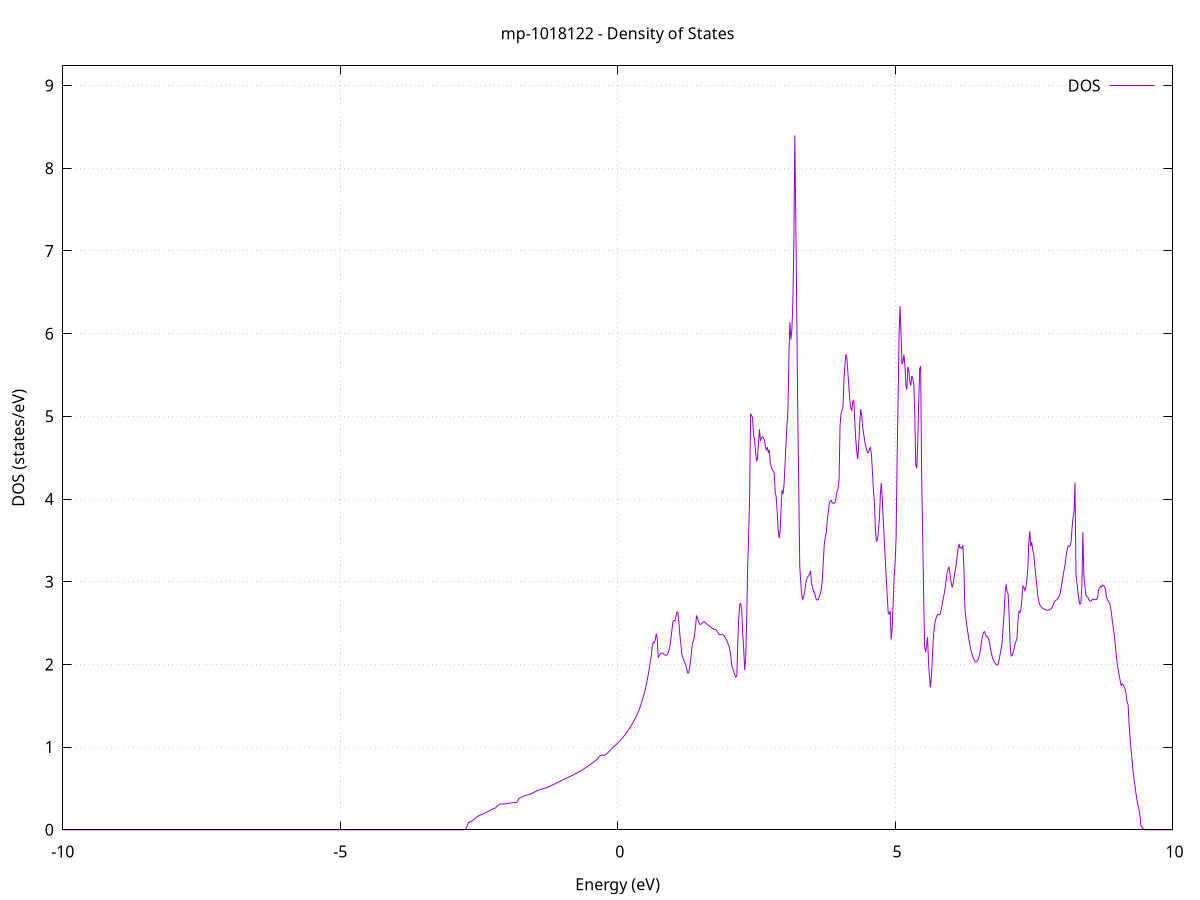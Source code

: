 set title 'mp-1018122 - Density of States'
set xlabel 'Energy (eV)'
set ylabel 'DOS (states/eV)'
set grid
set xrange [-10:10]
set yrange [0:9.238]
set xzeroaxis lt -1
set terminal png size 800,600
set output 'mp-1018122_dos_gnuplot.png'
plot '-' using 1:2 with lines title 'DOS'
-24.303800 0.000000
-24.286100 0.000000
-24.268400 0.000000
-24.250600 0.000000
-24.232900 0.000000
-24.215200 0.000000
-24.197500 0.000000
-24.179800 0.000000
-24.162100 0.000000
-24.144300 0.000000
-24.126600 0.000000
-24.108900 0.000000
-24.091200 0.000000
-24.073500 0.000000
-24.055800 0.000000
-24.038000 0.000000
-24.020300 0.000000
-24.002600 0.000000
-23.984900 0.000000
-23.967200 0.000000
-23.949400 0.000000
-23.931700 0.000000
-23.914000 0.000000
-23.896300 0.000000
-23.878600 0.000000
-23.860900 0.000000
-23.843100 0.000000
-23.825400 0.000000
-23.807700 0.000000
-23.790000 0.000000
-23.772300 0.000000
-23.754600 0.000000
-23.736800 0.000000
-23.719100 0.000000
-23.701400 0.000000
-23.683700 0.000000
-23.666000 0.000000
-23.648300 0.000000
-23.630500 0.000000
-23.612800 0.000000
-23.595100 0.000000
-23.577400 0.000000
-23.559700 0.000000
-23.541900 0.000000
-23.524200 0.000000
-23.506500 0.000000
-23.488800 0.000000
-23.471100 0.000000
-23.453400 0.000000
-23.435600 0.000000
-23.417900 0.000000
-23.400200 0.000000
-23.382500 0.000000
-23.364800 0.000000
-23.347100 0.000000
-23.329300 0.000000
-23.311600 0.000000
-23.293900 0.000000
-23.276200 0.000000
-23.258500 0.000000
-23.240800 0.000000
-23.223000 0.000000
-23.205300 0.000000
-23.187600 0.000000
-23.169900 0.000000
-23.152200 0.000000
-23.134500 0.000000
-23.116700 0.000000
-23.099000 0.000000
-23.081300 0.000000
-23.063600 0.000000
-23.045900 0.000000
-23.028100 0.000000
-23.010400 0.000000
-22.992700 0.000000
-22.975000 0.000000
-22.957300 0.000000
-22.939600 0.000000
-22.921800 0.000000
-22.904100 0.000000
-22.886400 0.000000
-22.868700 0.000000
-22.851000 0.000000
-22.833300 0.000000
-22.815500 0.000000
-22.797800 0.000000
-22.780100 0.000000
-22.762400 0.000000
-22.744700 0.000000
-22.727000 0.000000
-22.709200 0.000000
-22.691500 0.464300
-22.673800 4.706600
-22.656100 8.937700
-22.638400 17.661100
-22.620700 22.810300
-22.602900 31.928300
-22.585200 40.017700
-22.567500 42.193900
-22.549800 27.459400
-22.532100 26.727200
-22.514300 30.446400
-22.496600 17.207900
-22.478900 11.191600
-22.461200 16.573300
-22.443500 19.056300
-22.425800 22.320900
-22.408000 23.571600
-22.390300 25.621300
-22.372600 24.161300
-22.354900 34.242300
-22.337200 42.546800
-22.319500 42.907500
-22.301700 42.878300
-22.284000 36.533100
-22.266300 45.008000
-22.248600 49.821500
-22.230900 68.452600
-22.213200 61.173600
-22.195400 65.608700
-22.177700 45.487800
-22.160000 30.640400
-22.142300 21.633100
-22.124600 13.661900
-22.106800 2.017700
-22.089100 0.000000
-22.071400 0.000000
-22.053700 0.000000
-22.036000 0.000000
-22.018300 0.000000
-22.000500 0.000000
-21.982800 0.000000
-21.965100 0.000000
-21.947400 0.000000
-21.929700 0.000000
-21.912000 0.000000
-21.894200 0.000000
-21.876500 0.000000
-21.858800 0.000000
-21.841100 0.000000
-21.823400 0.000000
-21.805700 0.000000
-21.787900 0.000000
-21.770200 0.000000
-21.752500 0.000000
-21.734800 0.000000
-21.717100 0.000000
-21.699400 0.000000
-21.681600 0.000000
-21.663900 0.000000
-21.646200 0.000000
-21.628500 0.000000
-21.610800 0.000000
-21.593000 0.000000
-21.575300 0.000000
-21.557600 0.000000
-21.539900 0.000000
-21.522200 0.000000
-21.504500 0.000000
-21.486700 0.000000
-21.469000 0.000000
-21.451300 0.000000
-21.433600 0.000000
-21.415900 0.000000
-21.398200 0.000000
-21.380400 0.000000
-21.362700 0.000000
-21.345000 0.000000
-21.327300 0.000000
-21.309600 0.000000
-21.291900 0.000000
-21.274100 0.000000
-21.256400 0.000000
-21.238700 0.000000
-21.221000 0.000000
-21.203300 0.000000
-21.185600 0.000000
-21.167800 0.000000
-21.150100 0.000000
-21.132400 0.000000
-21.114700 0.000000
-21.097000 0.000000
-21.079200 0.000000
-21.061500 0.000000
-21.043800 0.000000
-21.026100 0.000000
-21.008400 0.000000
-20.990700 0.000000
-20.972900 0.000000
-20.955200 0.000000
-20.937500 0.000000
-20.919800 0.000000
-20.902100 0.000000
-20.884400 0.000000
-20.866600 0.000000
-20.848900 0.000000
-20.831200 0.000000
-20.813500 0.000000
-20.795800 0.000000
-20.778100 0.000000
-20.760300 0.000000
-20.742600 0.000000
-20.724900 0.000000
-20.707200 0.000000
-20.689500 0.000000
-20.671700 0.000000
-20.654000 0.000000
-20.636300 0.000000
-20.618600 0.000000
-20.600900 0.000000
-20.583200 0.000000
-20.565400 0.000000
-20.547700 0.000000
-20.530000 0.000000
-20.512300 0.000000
-20.494600 0.000000
-20.476900 0.000000
-20.459100 0.000000
-20.441400 0.000000
-20.423700 0.000000
-20.406000 0.000000
-20.388300 0.000000
-20.370600 0.000000
-20.352800 0.000000
-20.335100 0.000000
-20.317400 0.000000
-20.299700 0.000000
-20.282000 0.000000
-20.264300 0.000000
-20.246500 0.000000
-20.228800 0.000000
-20.211100 0.000000
-20.193400 0.000000
-20.175700 0.000000
-20.157900 0.000000
-20.140200 0.000000
-20.122500 0.000000
-20.104800 0.000000
-20.087100 0.000000
-20.069400 0.000000
-20.051600 0.000000
-20.033900 0.000000
-20.016200 0.000000
-19.998500 0.000000
-19.980800 0.000000
-19.963100 0.000000
-19.945300 0.000000
-19.927600 0.000000
-19.909900 0.000000
-19.892200 0.000000
-19.874500 0.000000
-19.856800 0.000000
-19.839000 0.000000
-19.821300 0.000000
-19.803600 0.000000
-19.785900 0.000000
-19.768200 0.000000
-19.750500 0.000000
-19.732700 0.000000
-19.715000 0.000000
-19.697300 0.000000
-19.679600 0.000000
-19.661900 0.000000
-19.644100 0.000000
-19.626400 0.000000
-19.608700 0.000000
-19.591000 0.000000
-19.573300 0.000000
-19.555600 0.000000
-19.537800 0.000000
-19.520100 0.000000
-19.502400 0.000000
-19.484700 0.000000
-19.467000 0.000000
-19.449300 0.000000
-19.431500 0.000000
-19.413800 0.000000
-19.396100 0.000000
-19.378400 0.000000
-19.360700 0.000000
-19.343000 0.000000
-19.325200 0.000000
-19.307500 0.000000
-19.289800 0.000000
-19.272100 0.000000
-19.254400 0.000000
-19.236600 0.000000
-19.218900 0.000000
-19.201200 0.000000
-19.183500 0.000000
-19.165800 0.000000
-19.148100 0.000000
-19.130300 0.000000
-19.112600 0.000000
-19.094900 0.000000
-19.077200 0.000000
-19.059500 0.000000
-19.041800 0.000000
-19.024000 0.000000
-19.006300 0.000000
-18.988600 0.000000
-18.970900 0.000000
-18.953200 0.000000
-18.935500 0.000000
-18.917700 0.000000
-18.900000 0.000000
-18.882300 0.000000
-18.864600 0.000000
-18.846900 0.000000
-18.829200 0.000000
-18.811400 0.000000
-18.793700 0.000000
-18.776000 0.000000
-18.758300 0.000000
-18.740600 0.000000
-18.722800 0.000000
-18.705100 0.000000
-18.687400 0.000000
-18.669700 0.000000
-18.652000 0.000000
-18.634300 0.000000
-18.616500 0.000000
-18.598800 0.000000
-18.581100 0.000000
-18.563400 0.000000
-18.545700 0.000000
-18.528000 0.000000
-18.510200 0.000000
-18.492500 0.000000
-18.474800 0.000000
-18.457100 0.000000
-18.439400 0.000000
-18.421700 0.000000
-18.403900 0.000000
-18.386200 0.000000
-18.368500 0.000000
-18.350800 0.000000
-18.333100 0.000000
-18.315400 0.000000
-18.297600 0.000000
-18.279900 0.000000
-18.262200 0.000000
-18.244500 0.000000
-18.226800 0.000000
-18.209000 0.000000
-18.191300 0.000000
-18.173600 0.000000
-18.155900 0.000000
-18.138200 0.000000
-18.120500 0.000000
-18.102700 0.000000
-18.085000 0.000000
-18.067300 0.000000
-18.049600 0.000000
-18.031900 0.000000
-18.014200 0.000000
-17.996400 0.000000
-17.978700 0.000000
-17.961000 0.000000
-17.943300 0.000000
-17.925600 0.000000
-17.907900 0.000000
-17.890100 0.000000
-17.872400 0.000000
-17.854700 0.000000
-17.837000 0.000000
-17.819300 0.000000
-17.801600 0.000000
-17.783800 0.000000
-17.766100 0.000000
-17.748400 0.000000
-17.730700 0.000000
-17.713000 0.000000
-17.695200 0.000000
-17.677500 0.000000
-17.659800 0.000000
-17.642100 0.000000
-17.624400 0.000000
-17.606700 0.000000
-17.588900 0.000000
-17.571200 0.000000
-17.553500 0.000000
-17.535800 0.000000
-17.518100 0.000000
-17.500400 0.000000
-17.482600 0.000000
-17.464900 0.000000
-17.447200 0.000000
-17.429500 0.000000
-17.411800 0.000000
-17.394100 0.000000
-17.376300 0.000000
-17.358600 0.000000
-17.340900 0.000000
-17.323200 0.000000
-17.305500 0.000000
-17.287700 0.000000
-17.270000 0.000000
-17.252300 0.000000
-17.234600 0.000000
-17.216900 0.000000
-17.199200 0.000000
-17.181400 0.000000
-17.163700 0.000000
-17.146000 0.000000
-17.128300 0.000000
-17.110600 0.000000
-17.092900 0.000000
-17.075100 0.000000
-17.057400 0.000000
-17.039700 0.000000
-17.022000 0.000000
-17.004300 0.000000
-16.986600 0.000000
-16.968800 0.000000
-16.951100 0.000000
-16.933400 0.000000
-16.915700 0.000000
-16.898000 0.000000
-16.880300 0.000000
-16.862500 0.000000
-16.844800 0.000000
-16.827100 0.000000
-16.809400 0.000000
-16.791700 0.000000
-16.773900 0.000000
-16.756200 0.000000
-16.738500 0.000000
-16.720800 0.000000
-16.703100 0.000000
-16.685400 0.000000
-16.667600 0.000000
-16.649900 0.000000
-16.632200 0.000000
-16.614500 0.000000
-16.596800 0.000000
-16.579100 0.000000
-16.561300 0.000000
-16.543600 0.000000
-16.525900 0.000000
-16.508200 0.000000
-16.490500 0.000000
-16.472800 0.000000
-16.455000 0.000000
-16.437300 0.000000
-16.419600 0.000000
-16.401900 0.000000
-16.384200 0.000000
-16.366500 0.000000
-16.348700 0.000000
-16.331000 0.000000
-16.313300 0.000000
-16.295600 0.000000
-16.277900 0.000000
-16.260100 0.000000
-16.242400 0.000000
-16.224700 0.000000
-16.207000 0.000000
-16.189300 0.000000
-16.171600 0.000000
-16.153800 0.000000
-16.136100 0.000000
-16.118400 0.000000
-16.100700 0.000000
-16.083000 0.000000
-16.065300 0.000000
-16.047500 0.000000
-16.029800 0.000000
-16.012100 0.000000
-15.994400 0.000000
-15.976700 0.000000
-15.959000 0.000000
-15.941200 0.000000
-15.923500 0.000000
-15.905800 0.000000
-15.888100 0.000000
-15.870400 0.000000
-15.852600 0.000000
-15.834900 0.000000
-15.817200 0.000000
-15.799500 0.000000
-15.781800 0.000000
-15.764100 0.000000
-15.746300 0.000000
-15.728600 0.000000
-15.710900 0.000000
-15.693200 0.000000
-15.675500 0.000000
-15.657800 0.000000
-15.640000 0.000000
-15.622300 0.000000
-15.604600 0.000000
-15.586900 0.000000
-15.569200 0.000000
-15.551500 0.000000
-15.533700 0.000000
-15.516000 0.000000
-15.498300 0.000000
-15.480600 0.000000
-15.462900 0.000000
-15.445200 0.000000
-15.427400 0.000000
-15.409700 0.000000
-15.392000 0.000000
-15.374300 0.000000
-15.356600 0.000000
-15.338800 0.000000
-15.321100 0.000000
-15.303400 0.000000
-15.285700 0.000000
-15.268000 0.000000
-15.250300 0.000000
-15.232500 0.000000
-15.214800 0.000000
-15.197100 0.000000
-15.179400 0.000000
-15.161700 0.000000
-15.144000 0.000000
-15.126200 0.000000
-15.108500 0.000000
-15.090800 0.000000
-15.073100 0.000000
-15.055400 0.000000
-15.037700 0.000000
-15.019900 0.000000
-15.002200 0.000000
-14.984500 0.000000
-14.966800 0.000000
-14.949100 0.000000
-14.931400 0.000000
-14.913600 0.000000
-14.895900 0.000000
-14.878200 0.000000
-14.860500 0.000000
-14.842800 0.000000
-14.825000 0.000000
-14.807300 0.000000
-14.789600 0.000000
-14.771900 0.000000
-14.754200 0.000000
-14.736500 0.000000
-14.718700 0.000000
-14.701000 0.000000
-14.683300 0.000000
-14.665600 0.000000
-14.647900 0.000000
-14.630200 0.000000
-14.612400 0.000000
-14.594700 0.000000
-14.577000 0.000000
-14.559300 0.000000
-14.541600 0.000000
-14.523900 0.000000
-14.506100 0.000000
-14.488400 0.000000
-14.470700 0.000000
-14.453000 0.000000
-14.435300 0.000000
-14.417500 0.000000
-14.399800 0.000000
-14.382100 0.000000
-14.364400 0.000000
-14.346700 0.000000
-14.329000 0.000000
-14.311200 0.000000
-14.293500 0.000000
-14.275800 0.000000
-14.258100 0.000000
-14.240400 0.000000
-14.222700 0.000000
-14.204900 0.000000
-14.187200 0.000000
-14.169500 0.000000
-14.151800 0.000000
-14.134100 0.000000
-14.116400 0.000000
-14.098600 0.000000
-14.080900 0.000000
-14.063200 0.000000
-14.045500 0.000000
-14.027800 0.000000
-14.010100 0.000000
-13.992300 0.000000
-13.974600 0.000000
-13.956900 0.000000
-13.939200 0.000000
-13.921500 0.000000
-13.903700 0.000000
-13.886000 0.000000
-13.868300 0.000000
-13.850600 0.000000
-13.832900 0.000000
-13.815200 0.000000
-13.797400 0.000000
-13.779700 0.000000
-13.762000 0.000000
-13.744300 0.000000
-13.726600 0.000000
-13.708900 0.000000
-13.691100 0.000000
-13.673400 0.000000
-13.655700 0.000000
-13.638000 0.000000
-13.620300 0.000000
-13.602600 0.000000
-13.584800 0.000000
-13.567100 0.000000
-13.549400 0.000000
-13.531700 0.000000
-13.514000 0.000000
-13.496300 0.000000
-13.478500 0.000000
-13.460800 0.000000
-13.443100 0.000000
-13.425400 0.000000
-13.407700 0.000000
-13.389900 0.000000
-13.372200 0.000000
-13.354500 0.000000
-13.336800 0.000000
-13.319100 0.000000
-13.301400 0.000000
-13.283600 0.000000
-13.265900 0.000000
-13.248200 0.000000
-13.230500 0.000000
-13.212800 0.000000
-13.195100 0.000000
-13.177300 0.000000
-13.159600 0.000000
-13.141900 0.000000
-13.124200 0.000000
-13.106500 0.000000
-13.088800 0.000000
-13.071000 0.000000
-13.053300 0.000000
-13.035600 0.000000
-13.017900 0.000000
-13.000200 0.000000
-12.982400 0.000000
-12.964700 0.000000
-12.947000 0.000000
-12.929300 0.000000
-12.911600 0.000000
-12.893900 0.000000
-12.876100 0.000000
-12.858400 0.000000
-12.840700 0.000000
-12.823000 0.000000
-12.805300 0.000000
-12.787600 0.000000
-12.769800 0.000000
-12.752100 0.000000
-12.734400 0.000000
-12.716700 0.000000
-12.699000 0.000000
-12.681300 0.000000
-12.663500 0.000000
-12.645800 0.000000
-12.628100 0.000000
-12.610400 0.000000
-12.592700 0.000000
-12.575000 0.000000
-12.557200 0.000000
-12.539500 0.000000
-12.521800 0.000000
-12.504100 0.000000
-12.486400 0.000000
-12.468600 0.000000
-12.450900 0.000000
-12.433200 0.000000
-12.415500 0.000000
-12.397800 0.000000
-12.380100 0.000000
-12.362300 0.000000
-12.344600 0.000000
-12.326900 0.000000
-12.309200 0.000000
-12.291500 0.000000
-12.273800 0.000000
-12.256000 0.000000
-12.238300 0.000000
-12.220600 0.000000
-12.202900 0.000000
-12.185200 0.000000
-12.167500 0.000000
-12.149700 0.000000
-12.132000 0.000000
-12.114300 0.000000
-12.096600 0.000000
-12.078900 0.000000
-12.061200 0.000000
-12.043400 0.000000
-12.025700 0.000000
-12.008000 0.000000
-11.990300 0.000000
-11.972600 0.000000
-11.954800 0.000000
-11.937100 0.000000
-11.919400 0.000000
-11.901700 0.000000
-11.884000 0.000000
-11.866300 0.000000
-11.848500 0.000000
-11.830800 0.000000
-11.813100 0.000000
-11.795400 0.000000
-11.777700 0.000000
-11.760000 0.000000
-11.742200 0.000000
-11.724500 0.000000
-11.706800 0.000000
-11.689100 0.000000
-11.671400 0.000000
-11.653700 0.000000
-11.635900 0.000000
-11.618200 0.000000
-11.600500 0.000000
-11.582800 0.000000
-11.565100 0.000000
-11.547400 0.000000
-11.529600 0.000000
-11.511900 0.000000
-11.494200 0.000000
-11.476500 0.000000
-11.458800 0.000000
-11.441000 0.000000
-11.423300 0.000000
-11.405600 0.000000
-11.387900 0.000000
-11.370200 0.000000
-11.352500 0.000000
-11.334700 0.000000
-11.317000 0.000000
-11.299300 0.000000
-11.281600 0.000000
-11.263900 0.000000
-11.246200 0.000000
-11.228400 0.000000
-11.210700 0.000000
-11.193000 0.000000
-11.175300 0.000000
-11.157600 0.000000
-11.139900 0.000000
-11.122100 0.000000
-11.104400 0.000000
-11.086700 0.000000
-11.069000 0.000000
-11.051300 0.000000
-11.033500 0.000000
-11.015800 0.000000
-10.998100 0.000000
-10.980400 0.000000
-10.962700 0.000000
-10.945000 0.000000
-10.927200 0.000000
-10.909500 0.000000
-10.891800 0.000000
-10.874100 0.000000
-10.856400 0.000000
-10.838700 0.000000
-10.820900 0.000000
-10.803200 0.000000
-10.785500 0.000000
-10.767800 0.000000
-10.750100 0.000000
-10.732400 0.000000
-10.714600 0.000000
-10.696900 0.000000
-10.679200 0.000000
-10.661500 0.000000
-10.643800 0.000000
-10.626100 0.000000
-10.608300 0.000000
-10.590600 0.000000
-10.572900 0.000000
-10.555200 0.000000
-10.537500 0.000000
-10.519700 0.000000
-10.502000 0.000000
-10.484300 0.000000
-10.466600 0.000000
-10.448900 0.000000
-10.431200 0.000000
-10.413400 0.000000
-10.395700 0.000000
-10.378000 0.000000
-10.360300 0.000000
-10.342600 0.000000
-10.324900 0.000000
-10.307100 0.000000
-10.289400 0.000000
-10.271700 0.000000
-10.254000 0.000000
-10.236300 0.000000
-10.218600 0.000000
-10.200800 0.000000
-10.183100 0.000000
-10.165400 0.000000
-10.147700 0.000000
-10.130000 0.000000
-10.112300 0.000000
-10.094500 0.000000
-10.076800 0.000000
-10.059100 0.000000
-10.041400 0.000000
-10.023700 0.000000
-10.005900 0.000000
-9.988200 0.000000
-9.970500 0.000000
-9.952800 0.000000
-9.935100 0.000000
-9.917400 0.000000
-9.899600 0.000000
-9.881900 0.000000
-9.864200 0.000000
-9.846500 0.000000
-9.828800 0.000000
-9.811100 0.000000
-9.793300 0.000000
-9.775600 0.000000
-9.757900 0.000000
-9.740200 0.000000
-9.722500 0.000000
-9.704800 0.000000
-9.687000 0.000000
-9.669300 0.000000
-9.651600 0.000000
-9.633900 0.000000
-9.616200 0.000000
-9.598400 0.000000
-9.580700 0.000000
-9.563000 0.000000
-9.545300 0.000000
-9.527600 0.000000
-9.509900 0.000000
-9.492100 0.000000
-9.474400 0.000000
-9.456700 0.000000
-9.439000 0.000000
-9.421300 0.000000
-9.403600 0.000000
-9.385800 0.000000
-9.368100 0.000000
-9.350400 0.000000
-9.332700 0.000000
-9.315000 0.000000
-9.297300 0.000000
-9.279500 0.000000
-9.261800 0.000000
-9.244100 0.000000
-9.226400 0.000000
-9.208700 0.000000
-9.191000 0.000000
-9.173200 0.000000
-9.155500 0.000000
-9.137800 0.000000
-9.120100 0.000000
-9.102400 0.000000
-9.084600 0.000000
-9.066900 0.000000
-9.049200 0.000000
-9.031500 0.000000
-9.013800 0.000000
-8.996100 0.000000
-8.978300 0.000000
-8.960600 0.000000
-8.942900 0.000000
-8.925200 0.000000
-8.907500 0.000000
-8.889800 0.000000
-8.872000 0.000000
-8.854300 0.000000
-8.836600 0.000000
-8.818900 0.000000
-8.801200 0.000000
-8.783500 0.000000
-8.765700 0.000000
-8.748000 0.000000
-8.730300 0.000000
-8.712600 0.000000
-8.694900 0.000000
-8.677200 0.000000
-8.659400 0.000000
-8.641700 0.000000
-8.624000 0.000000
-8.606300 0.000000
-8.588600 0.000000
-8.570800 0.000000
-8.553100 0.000000
-8.535400 0.000000
-8.517700 0.000000
-8.500000 0.000000
-8.482300 0.000000
-8.464500 0.000000
-8.446800 0.000000
-8.429100 0.000000
-8.411400 0.000000
-8.393700 0.000000
-8.376000 0.000000
-8.358200 0.000000
-8.340500 0.000000
-8.322800 0.000000
-8.305100 0.000000
-8.287400 0.000000
-8.269700 0.000000
-8.251900 0.000000
-8.234200 0.000000
-8.216500 0.000000
-8.198800 0.000000
-8.181100 0.000000
-8.163300 0.000000
-8.145600 0.000000
-8.127900 0.000000
-8.110200 0.000000
-8.092500 0.000000
-8.074800 0.000000
-8.057000 0.000000
-8.039300 0.000000
-8.021600 0.000000
-8.003900 0.000000
-7.986200 0.000000
-7.968500 0.000000
-7.950700 0.000000
-7.933000 0.000000
-7.915300 0.000000
-7.897600 0.000000
-7.879900 0.000000
-7.862200 0.000000
-7.844400 0.000000
-7.826700 0.000000
-7.809000 0.000000
-7.791300 0.000000
-7.773600 0.000000
-7.755900 0.000000
-7.738100 0.000000
-7.720400 0.000000
-7.702700 0.000000
-7.685000 0.000000
-7.667300 0.000000
-7.649500 0.000000
-7.631800 0.000000
-7.614100 0.000000
-7.596400 0.000000
-7.578700 0.000000
-7.561000 0.000000
-7.543200 0.000000
-7.525500 0.000000
-7.507800 0.000000
-7.490100 0.000000
-7.472400 0.000000
-7.454700 0.000000
-7.436900 0.000000
-7.419200 0.000000
-7.401500 0.000000
-7.383800 0.000000
-7.366100 0.000000
-7.348400 0.000000
-7.330600 0.000000
-7.312900 0.000000
-7.295200 0.000000
-7.277500 0.000000
-7.259800 0.000000
-7.242100 0.000000
-7.224300 0.000000
-7.206600 0.000000
-7.188900 0.000000
-7.171200 0.000000
-7.153500 0.000000
-7.135700 0.000000
-7.118000 0.000000
-7.100300 0.000000
-7.082600 0.000000
-7.064900 0.000000
-7.047200 0.000000
-7.029400 0.000000
-7.011700 0.000000
-6.994000 0.000000
-6.976300 0.000000
-6.958600 0.000000
-6.940900 0.000000
-6.923100 0.000000
-6.905400 0.000000
-6.887700 0.000000
-6.870000 0.000000
-6.852300 0.000000
-6.834600 0.000000
-6.816800 0.000000
-6.799100 0.000000
-6.781400 0.000000
-6.763700 0.000000
-6.746000 0.000000
-6.728200 0.000000
-6.710500 0.000000
-6.692800 0.000000
-6.675100 0.000000
-6.657400 0.000000
-6.639700 0.000000
-6.621900 0.000000
-6.604200 0.000000
-6.586500 0.000000
-6.568800 0.000000
-6.551100 0.000000
-6.533400 0.000000
-6.515600 0.000000
-6.497900 0.000000
-6.480200 0.000000
-6.462500 0.000000
-6.444800 0.000000
-6.427100 0.000000
-6.409300 0.000000
-6.391600 0.000000
-6.373900 0.000000
-6.356200 0.000000
-6.338500 0.000000
-6.320800 0.000000
-6.303000 0.000000
-6.285300 0.000000
-6.267600 0.000000
-6.249900 0.000000
-6.232200 0.000000
-6.214400 0.000000
-6.196700 0.000000
-6.179000 0.000000
-6.161300 0.000000
-6.143600 0.000000
-6.125900 0.000000
-6.108100 0.000000
-6.090400 0.000000
-6.072700 0.000000
-6.055000 0.000000
-6.037300 0.000000
-6.019600 0.000000
-6.001800 0.000000
-5.984100 0.000000
-5.966400 0.000000
-5.948700 0.000000
-5.931000 0.000000
-5.913300 0.000000
-5.895500 0.000000
-5.877800 0.000000
-5.860100 0.000000
-5.842400 0.000000
-5.824700 0.000000
-5.807000 0.000000
-5.789200 0.000000
-5.771500 0.000000
-5.753800 0.000000
-5.736100 0.000000
-5.718400 0.000000
-5.700600 0.000000
-5.682900 0.000000
-5.665200 0.000000
-5.647500 0.000000
-5.629800 0.000000
-5.612100 0.000000
-5.594300 0.000000
-5.576600 0.000000
-5.558900 0.000000
-5.541200 0.000000
-5.523500 0.000000
-5.505800 0.000000
-5.488000 0.000000
-5.470300 0.000000
-5.452600 0.000000
-5.434900 0.000000
-5.417200 0.000000
-5.399500 0.000000
-5.381700 0.000000
-5.364000 0.000000
-5.346300 0.000000
-5.328600 0.000000
-5.310900 0.000000
-5.293200 0.000000
-5.275400 0.000000
-5.257700 0.000000
-5.240000 0.000000
-5.222300 0.000000
-5.204600 0.000000
-5.186800 0.000000
-5.169100 0.000000
-5.151400 0.000000
-5.133700 0.000000
-5.116000 0.000000
-5.098300 0.000000
-5.080500 0.000000
-5.062800 0.000000
-5.045100 0.000000
-5.027400 0.000000
-5.009700 0.000000
-4.992000 0.000000
-4.974200 0.000000
-4.956500 0.000000
-4.938800 0.000000
-4.921100 0.000000
-4.903400 0.000000
-4.885700 0.000000
-4.867900 0.000000
-4.850200 0.000000
-4.832500 0.000000
-4.814800 0.000000
-4.797100 0.000000
-4.779300 0.000000
-4.761600 0.000000
-4.743900 0.000000
-4.726200 0.000000
-4.708500 0.000000
-4.690800 0.000000
-4.673000 0.000000
-4.655300 0.000000
-4.637600 0.000000
-4.619900 0.000000
-4.602200 0.000000
-4.584500 0.000000
-4.566700 0.000000
-4.549000 0.000000
-4.531300 0.000000
-4.513600 0.000000
-4.495900 0.000000
-4.478200 0.000000
-4.460400 0.000000
-4.442700 0.000000
-4.425000 0.000000
-4.407300 0.000000
-4.389600 0.000000
-4.371900 0.000000
-4.354100 0.000000
-4.336400 0.000000
-4.318700 0.000000
-4.301000 0.000000
-4.283300 0.000000
-4.265500 0.000000
-4.247800 0.000000
-4.230100 0.000000
-4.212400 0.000000
-4.194700 0.000000
-4.177000 0.000000
-4.159200 0.000000
-4.141500 0.000000
-4.123800 0.000000
-4.106100 0.000000
-4.088400 0.000000
-4.070700 0.000000
-4.052900 0.000000
-4.035200 0.000000
-4.017500 0.000000
-3.999800 0.000000
-3.982100 0.000000
-3.964400 0.000000
-3.946600 0.000000
-3.928900 0.000000
-3.911200 0.000000
-3.893500 0.000000
-3.875800 0.000000
-3.858100 0.000000
-3.840300 0.000000
-3.822600 0.000000
-3.804900 0.000000
-3.787200 0.000000
-3.769500 0.000000
-3.751700 0.000000
-3.734000 0.000000
-3.716300 0.000000
-3.698600 0.000000
-3.680900 0.000000
-3.663200 0.000000
-3.645400 0.000000
-3.627700 0.000000
-3.610000 0.000000
-3.592300 0.000000
-3.574600 0.000000
-3.556900 0.000000
-3.539100 0.000000
-3.521400 0.000000
-3.503700 0.000000
-3.486000 0.000000
-3.468300 0.000000
-3.450600 0.000000
-3.432800 0.000000
-3.415100 0.000000
-3.397400 0.000000
-3.379700 0.000000
-3.362000 0.000000
-3.344200 0.000000
-3.326500 0.000000
-3.308800 0.000000
-3.291100 0.000000
-3.273400 0.000000
-3.255700 0.000000
-3.237900 0.000000
-3.220200 0.000000
-3.202500 0.000000
-3.184800 0.000000
-3.167100 0.000000
-3.149400 0.000000
-3.131600 0.000000
-3.113900 0.000000
-3.096200 0.000000
-3.078500 0.000000
-3.060800 0.000000
-3.043100 0.000000
-3.025300 0.000000
-3.007600 0.000000
-2.989900 0.000000
-2.972200 0.000000
-2.954500 0.000000
-2.936800 0.000000
-2.919000 0.000000
-2.901300 0.000000
-2.883600 0.000000
-2.865900 0.000000
-2.848200 0.000000
-2.830400 0.000000
-2.812700 0.000000
-2.795000 0.000000
-2.777300 0.000000
-2.759600 0.000700
-2.741900 0.009200
-2.724100 0.027500
-2.706400 0.055600
-2.688700 0.086200
-2.671000 0.093400
-2.653300 0.097200
-2.635600 0.103100
-2.617800 0.111400
-2.600100 0.120500
-2.582400 0.129900
-2.564700 0.139500
-2.547000 0.149400
-2.529300 0.159500
-2.511500 0.167700
-2.493800 0.173900
-2.476100 0.177700
-2.458400 0.181800
-2.440700 0.186600
-2.423000 0.192200
-2.405200 0.197800
-2.387500 0.203200
-2.369800 0.208800
-2.352100 0.214700
-2.334400 0.220800
-2.316600 0.227100
-2.298900 0.233400
-2.281200 0.239900
-2.263500 0.246600
-2.245800 0.253100
-2.228100 0.257300
-2.210300 0.262600
-2.192600 0.270000
-2.174900 0.283400
-2.157200 0.295400
-2.139500 0.304400
-2.121800 0.310200
-2.104000 0.312800
-2.086300 0.312400
-2.068600 0.310700
-2.050900 0.311700
-2.033200 0.313400
-2.015500 0.315600
-1.997700 0.317400
-1.980000 0.318600
-1.962300 0.320400
-1.944600 0.322100
-1.926900 0.323900
-1.909100 0.325500
-1.891400 0.327100
-1.873700 0.328300
-1.856000 0.328900
-1.838300 0.329700
-1.820600 0.331100
-1.802800 0.344000
-1.785100 0.374100
-1.767400 0.383600
-1.749700 0.388600
-1.732000 0.395900
-1.714300 0.401900
-1.696500 0.406500
-1.678800 0.410400
-1.661100 0.414200
-1.643400 0.418200
-1.625700 0.421900
-1.608000 0.425400
-1.590200 0.428600
-1.572500 0.431500
-1.554800 0.436700
-1.537100 0.442400
-1.519400 0.448500
-1.501700 0.455000
-1.483900 0.461500
-1.466200 0.467700
-1.448500 0.473400
-1.430800 0.478300
-1.413100 0.482400
-1.395300 0.486300
-1.377600 0.490400
-1.359900 0.494500
-1.342200 0.498100
-1.324500 0.501200
-1.306800 0.503900
-1.289000 0.507700
-1.271300 0.512400
-1.253600 0.517300
-1.235900 0.522500
-1.218200 0.527800
-1.200500 0.533200
-1.182700 0.538700
-1.165000 0.544300
-1.147300 0.550000
-1.129600 0.555800
-1.111900 0.561800
-1.094200 0.567700
-1.076400 0.573700
-1.058700 0.579800
-1.041000 0.585900
-1.023300 0.592000
-1.005600 0.597900
-0.987900 0.604000
-0.970100 0.610000
-0.952400 0.615300
-0.934700 0.620100
-0.917000 0.625700
-0.899300 0.631300
-0.881500 0.636800
-0.863800 0.642500
-0.846100 0.648400
-0.828400 0.654300
-0.810700 0.660400
-0.793000 0.666500
-0.775200 0.672700
-0.757500 0.678900
-0.739800 0.685200
-0.722100 0.691500
-0.704400 0.697900
-0.686700 0.704400
-0.668900 0.710900
-0.651200 0.717700
-0.633500 0.724600
-0.615800 0.732400
-0.598100 0.740700
-0.580400 0.749300
-0.562600 0.757300
-0.544900 0.765400
-0.527200 0.773600
-0.509500 0.781900
-0.491800 0.790200
-0.474100 0.798700
-0.456300 0.807000
-0.438600 0.816000
-0.420900 0.825000
-0.403200 0.834100
-0.385500 0.843400
-0.367700 0.853800
-0.350000 0.867000
-0.332300 0.882800
-0.314600 0.895600
-0.296900 0.902400
-0.279200 0.903600
-0.261400 0.902100
-0.243700 0.898800
-0.226000 0.906100
-0.208300 0.914400
-0.190600 0.923900
-0.172900 0.934500
-0.155100 0.946100
-0.137400 0.959000
-0.119700 0.971700
-0.102000 0.983700
-0.084300 0.995300
-0.066600 1.006400
-0.048800 1.016700
-0.031100 1.027400
-0.013400 1.038600
0.004300 1.050200
0.022000 1.062400
0.039800 1.075000
0.057500 1.088100
0.075200 1.101500
0.092900 1.115600
0.110600 1.130200
0.128300 1.146100
0.146100 1.162500
0.163800 1.179100
0.181500 1.196100
0.199200 1.213500
0.216900 1.230900
0.234600 1.249000
0.252400 1.268100
0.270100 1.288800
0.287800 1.310100
0.305500 1.332600
0.323200 1.356100
0.340900 1.380000
0.358700 1.405000
0.376400 1.432900
0.394100 1.463700
0.411800 1.496900
0.429500 1.533800
0.447200 1.572800
0.465000 1.612900
0.482700 1.655400
0.500400 1.705800
0.518100 1.760700
0.535800 1.818600
0.553600 1.886200
0.571300 1.959300
0.589000 2.033800
0.606700 2.106800
0.624400 2.220200
0.642100 2.267300
0.659900 2.260900
0.677600 2.297000
0.695300 2.370700
0.713000 2.325400
0.730700 2.081200
0.748400 2.104000
0.766200 2.122200
0.783900 2.133300
0.801600 2.138500
0.819300 2.132000
0.837000 2.118700
0.854700 2.111900
0.872500 2.110200
0.890200 2.116500
0.907900 2.135800
0.925600 2.175600
0.943300 2.229800
0.961000 2.317200
0.978800 2.415000
0.996500 2.519600
1.014200 2.531800
1.031900 2.524900
1.049600 2.575700
1.067400 2.631900
1.085100 2.630500
1.102800 2.515900
1.120500 2.363200
1.138200 2.258100
1.155900 2.127400
1.173700 2.084600
1.191400 2.050400
1.209100 2.025000
1.226800 1.991900
1.244500 1.945200
1.262200 1.896400
1.280000 1.897900
1.297700 1.960300
1.315400 2.051500
1.333100 2.165300
1.350800 2.265900
1.368500 2.288300
1.386300 2.360200
1.404000 2.461600
1.421700 2.584500
1.439400 2.561500
1.457100 2.516800
1.474900 2.488500
1.492600 2.485200
1.510300 2.488500
1.528000 2.501400
1.545700 2.512600
1.563400 2.517400
1.581200 2.507100
1.598900 2.492200
1.616600 2.479800
1.634300 2.472400
1.652000 2.463700
1.669700 2.454700
1.687500 2.446600
1.705200 2.436600
1.722900 2.429600
1.740600 2.422700
1.758300 2.424700
1.776000 2.418500
1.793800 2.399200
1.811500 2.379100
1.829200 2.363700
1.846900 2.360100
1.864600 2.359800
1.882300 2.359000
1.900100 2.354800
1.917800 2.347400
1.935500 2.329400
1.953200 2.307600
1.970900 2.282700
1.988700 2.250500
2.006400 2.222900
2.024100 2.167200
2.041800 2.090300
2.059500 1.980700
2.077200 1.945900
2.095000 1.909000
2.112700 1.870800
2.130400 1.845600
2.148100 1.863200
2.165800 2.281100
2.183500 2.570000
2.201300 2.729100
2.219000 2.735300
2.236700 2.654700
2.254400 2.370100
2.272100 2.182500
2.289800 1.932100
2.307600 2.065100
2.325300 2.541700
2.343000 3.160600
2.360700 3.545800
2.378400 4.032600
2.396100 5.026300
2.413900 5.013500
2.431600 4.983100
2.449300 4.771200
2.467000 4.725500
2.484700 4.583500
2.502500 4.457400
2.520200 4.486700
2.537900 4.674000
2.555600 4.843000
2.573300 4.710300
2.591000 4.733000
2.608800 4.752100
2.626500 4.744100
2.644200 4.714300
2.661900 4.646200
2.679600 4.588500
2.697300 4.627000
2.715100 4.566700
2.732800 4.592400
2.750500 4.439500
2.768200 4.389200
2.785900 4.353300
2.803600 4.337900
2.821400 4.313200
2.839100 4.087100
2.856800 4.027100
2.874500 3.852000
2.892200 3.634300
2.910000 3.527600
2.927700 3.606900
2.945400 3.876500
2.963100 4.108000
2.980800 4.060500
2.998500 4.171100
3.016300 4.408300
3.034000 4.668900
3.051700 4.902300
3.069400 5.067600
3.087100 5.756600
3.104800 6.137700
3.122600 5.928300
3.140300 6.049900
3.158000 6.376600
3.175700 7.080400
3.193400 8.398400
3.211100 7.354100
3.228900 6.211300
3.246600 5.000900
3.264300 4.119700
3.282000 3.194000
3.299700 2.993700
3.317400 2.843500
3.335200 2.787500
3.352900 2.822500
3.370600 2.874400
3.388300 2.972300
3.406000 3.026000
3.423800 3.055300
3.441500 3.069700
3.459200 3.092200
3.476900 3.132100
3.494600 2.977100
3.512300 2.930700
3.530100 2.877000
3.547800 2.875400
3.565500 2.812000
3.583200 2.784600
3.600900 2.777200
3.618600 2.787200
3.636400 2.823800
3.654100 2.861300
3.671800 2.914200
3.689500 3.039000
3.707200 3.252300
3.724900 3.456700
3.742700 3.543100
3.760400 3.595200
3.778100 3.744300
3.795800 3.837100
3.813500 3.938000
3.831200 3.979200
3.849000 3.983600
3.866700 3.953600
3.884400 3.950900
3.902100 3.947800
3.919800 3.960800
3.937600 4.019900
3.955300 4.095100
3.973000 4.128600
3.990700 4.236600
4.008400 4.886400
4.026100 5.027900
4.043900 5.074100
4.061600 5.109100
4.079300 5.454700
4.097000 5.628900
4.114700 5.750400
4.132400 5.698800
4.150200 5.522900
4.167900 5.351600
4.185600 5.184800
4.203300 5.092200
4.221000 5.073000
4.238700 5.184200
4.256500 5.189700
4.274200 4.940900
4.291900 4.715600
4.309600 4.577500
4.327300 4.483200
4.345100 4.658300
4.362800 4.909700
4.380500 5.088300
4.398200 5.012400
4.415900 4.872800
4.433600 4.789300
4.451400 4.705600
4.469100 4.649000
4.486800 4.598500
4.504500 4.563100
4.522200 4.563100
4.539900 4.611400
4.557700 4.624400
4.575400 4.520500
4.593100 4.324700
4.610800 4.097800
4.628500 3.954800
4.646200 3.619100
4.664000 3.491200
4.681700 3.503200
4.699400 3.624100
4.717100 3.750800
4.734800 4.051000
4.752500 4.194000
4.770300 3.984300
4.788000 3.739300
4.805700 3.502100
4.823400 3.270100
4.841100 3.040600
4.858900 2.813900
4.876600 2.625200
4.894300 2.608300
4.912000 2.645700
4.929700 2.300600
4.947400 2.434000
4.965200 2.736000
4.982900 3.065100
5.000600 3.222100
5.018300 3.524100
5.036000 4.440600
5.053700 5.169900
5.071500 5.961900
5.089200 6.332400
5.106900 6.019100
5.124600 5.629700
5.142300 5.659700
5.160000 5.747900
5.177800 5.609300
5.195500 5.371600
5.213200 5.324400
5.230900 5.597300
5.248600 5.557400
5.266300 5.411900
5.284100 5.373000
5.301800 5.488200
5.319500 5.457200
5.337200 5.383600
5.354900 5.037500
5.372700 4.411800
5.390400 4.371100
5.408100 4.665100
5.425800 5.163800
5.443500 5.578000
5.461200 5.605300
5.479000 4.282700
5.496700 3.579000
5.514400 2.865500
5.532100 2.221500
5.549800 2.146900
5.567500 2.227000
5.585300 2.329900
5.603000 2.027700
5.620700 1.847600
5.638400 1.721500
5.656100 1.881900
5.673800 2.097700
5.691600 2.349300
5.709300 2.460100
5.727000 2.534300
5.744700 2.569800
5.762400 2.597800
5.780100 2.606200
5.797900 2.599700
5.815600 2.615400
5.833300 2.665300
5.851000 2.730900
5.868700 2.796400
5.886500 2.856600
5.904200 2.932000
5.921900 3.029600
5.939600 3.114800
5.957300 3.163700
5.975000 3.174400
5.992800 3.073500
6.010500 2.987800
6.028200 2.936100
6.045900 2.969600
6.063600 3.051100
6.081300 3.128200
6.099100 3.191200
6.116800 3.291900
6.134500 3.395400
6.152200 3.457200
6.169900 3.408700
6.187600 3.413700
6.205400 3.403600
6.223100 3.441200
6.240800 3.148500
6.258500 2.677100
6.276200 2.556800
6.294000 2.467800
6.311700 2.384700
6.329400 2.303700
6.347100 2.238400
6.364800 2.182700
6.382500 2.134200
6.400300 2.094200
6.418000 2.064800
6.435700 2.041600
6.453400 2.028300
6.471100 2.032800
6.488800 2.049100
6.506600 2.076400
6.524300 2.122200
6.542000 2.187700
6.559700 2.285500
6.577400 2.349400
6.595100 2.389700
6.612900 2.396300
6.630600 2.355500
6.648300 2.335400
6.666000 2.334700
6.683700 2.316000
6.701400 2.262300
6.719200 2.195900
6.736900 2.129600
6.754600 2.082800
6.772300 2.050100
6.790000 2.028900
6.807800 2.012300
6.825500 1.994800
6.843200 1.991200
6.860900 2.011000
6.878600 2.068900
6.896300 2.133400
6.914100 2.197100
6.931800 2.284800
6.949500 2.463000
6.967200 2.639900
6.984900 2.875800
7.002600 2.968900
7.020400 2.879100
7.038100 2.848200
7.055800 2.591100
7.073500 2.235700
7.091200 2.101100
7.108900 2.107700
7.126700 2.139200
7.144400 2.188300
7.162100 2.249700
7.179800 2.281000
7.197500 2.316300
7.215200 2.523900
7.233000 2.640100
7.250700 2.628300
7.268400 2.670300
7.286100 2.796400
7.303800 2.947100
7.321600 2.931200
7.339300 2.891900
7.357000 2.925500
7.374700 3.022100
7.392400 3.160000
7.410100 3.470000
7.427900 3.609900
7.445600 3.427600
7.463300 3.476000
7.481000 3.383600
7.498700 3.331900
7.516400 3.210900
7.534200 3.085700
7.551900 2.972700
7.569600 2.842900
7.587300 2.771400
7.605000 2.725100
7.622700 2.708000
7.640500 2.693100
7.658200 2.679000
7.675900 2.672100
7.693600 2.665900
7.711300 2.659500
7.729100 2.656200
7.746800 2.656500
7.764500 2.658200
7.782200 2.661600
7.799900 2.666800
7.817600 2.674700
7.835400 2.690900
7.853100 2.726900
7.870800 2.757600
7.888500 2.769200
7.906200 2.777700
7.923900 2.788900
7.941700 2.805900
7.959400 2.826900
7.977100 2.864000
7.994800 2.932100
8.012500 3.001800
8.030200 3.080700
8.048000 3.147000
8.065700 3.212400
8.083400 3.317800
8.101100 3.380800
8.118800 3.433900
8.136500 3.427700
8.154300 3.436400
8.172000 3.478800
8.189700 3.647200
8.207400 3.777700
8.225100 3.851200
8.242900 4.196400
8.260600 3.078400
8.278300 2.983600
8.296000 2.873900
8.313700 2.781200
8.331400 2.728900
8.349200 2.743600
8.366900 2.955100
8.384600 3.598200
8.402300 3.072700
8.420000 2.955200
8.437700 2.843500
8.455500 2.821200
8.473200 2.815300
8.490900 2.784600
8.508600 2.768700
8.526300 2.764100
8.544000 2.774700
8.561800 2.788500
8.579500 2.786300
8.597200 2.783600
8.614900 2.783300
8.632600 2.785100
8.650300 2.805500
8.668100 2.904300
8.685800 2.922000
8.703500 2.945500
8.721200 2.936300
8.738900 2.959200
8.756700 2.953500
8.774400 2.940800
8.792100 2.908800
8.809800 2.813700
8.827500 2.782500
8.845200 2.763000
8.863000 2.745100
8.880700 2.705900
8.898400 2.624100
8.916100 2.524000
8.933800 2.437700
8.951500 2.347800
8.969300 2.234400
8.987000 2.107200
9.004700 2.007100
9.022400 1.928400
9.040100 1.863000
9.057800 1.801600
9.075600 1.744900
9.093300 1.765700
9.111000 1.752700
9.128700 1.732000
9.146400 1.697000
9.164200 1.644400
9.181900 1.537300
9.199600 1.517600
9.217300 1.282500
9.235000 1.109000
9.252700 0.970700
9.270500 0.852600
9.288200 0.716500
9.305900 0.617000
9.323600 0.529800
9.341300 0.440800
9.359000 0.364600
9.376800 0.302000
9.394500 0.251300
9.412200 0.185200
9.429900 0.053300
9.447600 0.034200
9.465300 0.017900
9.483100 0.007700
9.500800 0.002000
9.518500 0.000000
9.536200 0.000000
9.553900 0.000000
9.571600 0.000000
9.589400 0.000000
9.607100 0.000000
9.624800 0.000000
9.642500 0.000000
9.660200 0.000000
9.678000 0.000000
9.695700 0.000000
9.713400 0.000000
9.731100 0.000000
9.748800 0.000000
9.766500 0.000000
9.784300 0.000000
9.802000 0.000000
9.819700 0.000000
9.837400 0.000000
9.855100 0.000000
9.872800 0.000000
9.890600 0.000000
9.908300 0.000000
9.926000 0.000000
9.943700 0.000000
9.961400 0.000000
9.979100 0.000000
9.996900 0.000000
10.014600 0.000000
10.032300 0.000000
10.050000 0.000000
10.067700 0.000000
10.085400 0.000000
10.103200 0.000000
10.120900 0.000000
10.138600 0.000000
10.156300 0.000000
10.174000 0.000000
10.191800 0.000000
10.209500 0.000000
10.227200 0.000000
10.244900 0.000000
10.262600 0.000000
10.280300 0.000000
10.298100 0.000000
10.315800 0.000000
10.333500 0.000000
10.351200 0.000000
10.368900 0.000000
10.386600 0.000000
10.404400 0.000000
10.422100 0.000000
10.439800 0.000000
10.457500 0.000000
10.475200 0.000000
10.492900 0.000000
10.510700 0.000000
10.528400 0.000000
10.546100 0.000000
10.563800 0.000000
10.581500 0.000000
10.599300 0.000000
10.617000 0.000000
10.634700 0.000000
10.652400 0.000000
10.670100 0.000000
10.687800 0.000000
10.705600 0.000000
10.723300 0.000000
10.741000 0.000000
10.758700 0.000000
10.776400 0.000000
10.794100 0.000000
10.811900 0.000000
10.829600 0.000000
10.847300 0.000000
10.865000 0.000000
10.882700 0.000000
10.900400 0.000000
10.918200 0.000000
10.935900 0.000000
10.953600 0.000000
10.971300 0.000000
10.989000 0.000000
11.006700 0.000000
11.024500 0.000000
11.042200 0.000000
11.059900 0.000000
11.077600 0.000000
11.095300 0.000000
11.113100 0.000000
11.130800 0.000000
e
